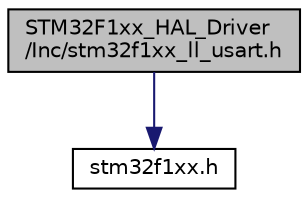 digraph "STM32F1xx_HAL_Driver/Inc/stm32f1xx_ll_usart.h"
{
 // LATEX_PDF_SIZE
  edge [fontname="Helvetica",fontsize="10",labelfontname="Helvetica",labelfontsize="10"];
  node [fontname="Helvetica",fontsize="10",shape=record];
  Node1 [label="STM32F1xx_HAL_Driver\l/Inc/stm32f1xx_ll_usart.h",height=0.2,width=0.4,color="black", fillcolor="grey75", style="filled", fontcolor="black",tooltip="Header file of USART LL module."];
  Node1 -> Node2 [color="midnightblue",fontsize="10",style="solid"];
  Node2 [label="stm32f1xx.h",height=0.2,width=0.4,color="black", fillcolor="white", style="filled",URL="$stm32f1xx_8h.html",tooltip="CMSIS STM32F1xx Device Peripheral Access Layer Header File."];
}
